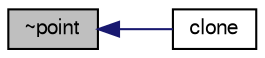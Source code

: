 digraph "~point"
{
  bgcolor="transparent";
  edge [fontname="FreeSans",fontsize="10",labelfontname="FreeSans",labelfontsize="10"];
  node [fontname="FreeSans",fontsize="10",shape=record];
  rankdir="LR";
  Node19 [label="~point",height=0.2,width=0.4,color="black", fillcolor="grey75", style="filled", fontcolor="black"];
  Node19 -> Node20 [dir="back",color="midnightblue",fontsize="10",style="solid",fontname="FreeSans"];
  Node20 [label="clone",height=0.2,width=0.4,color="black",URL="$a29494.html#a1ba6f72dda3e0a59b115784933135bd2",tooltip="Construct and return a clone. "];
}
